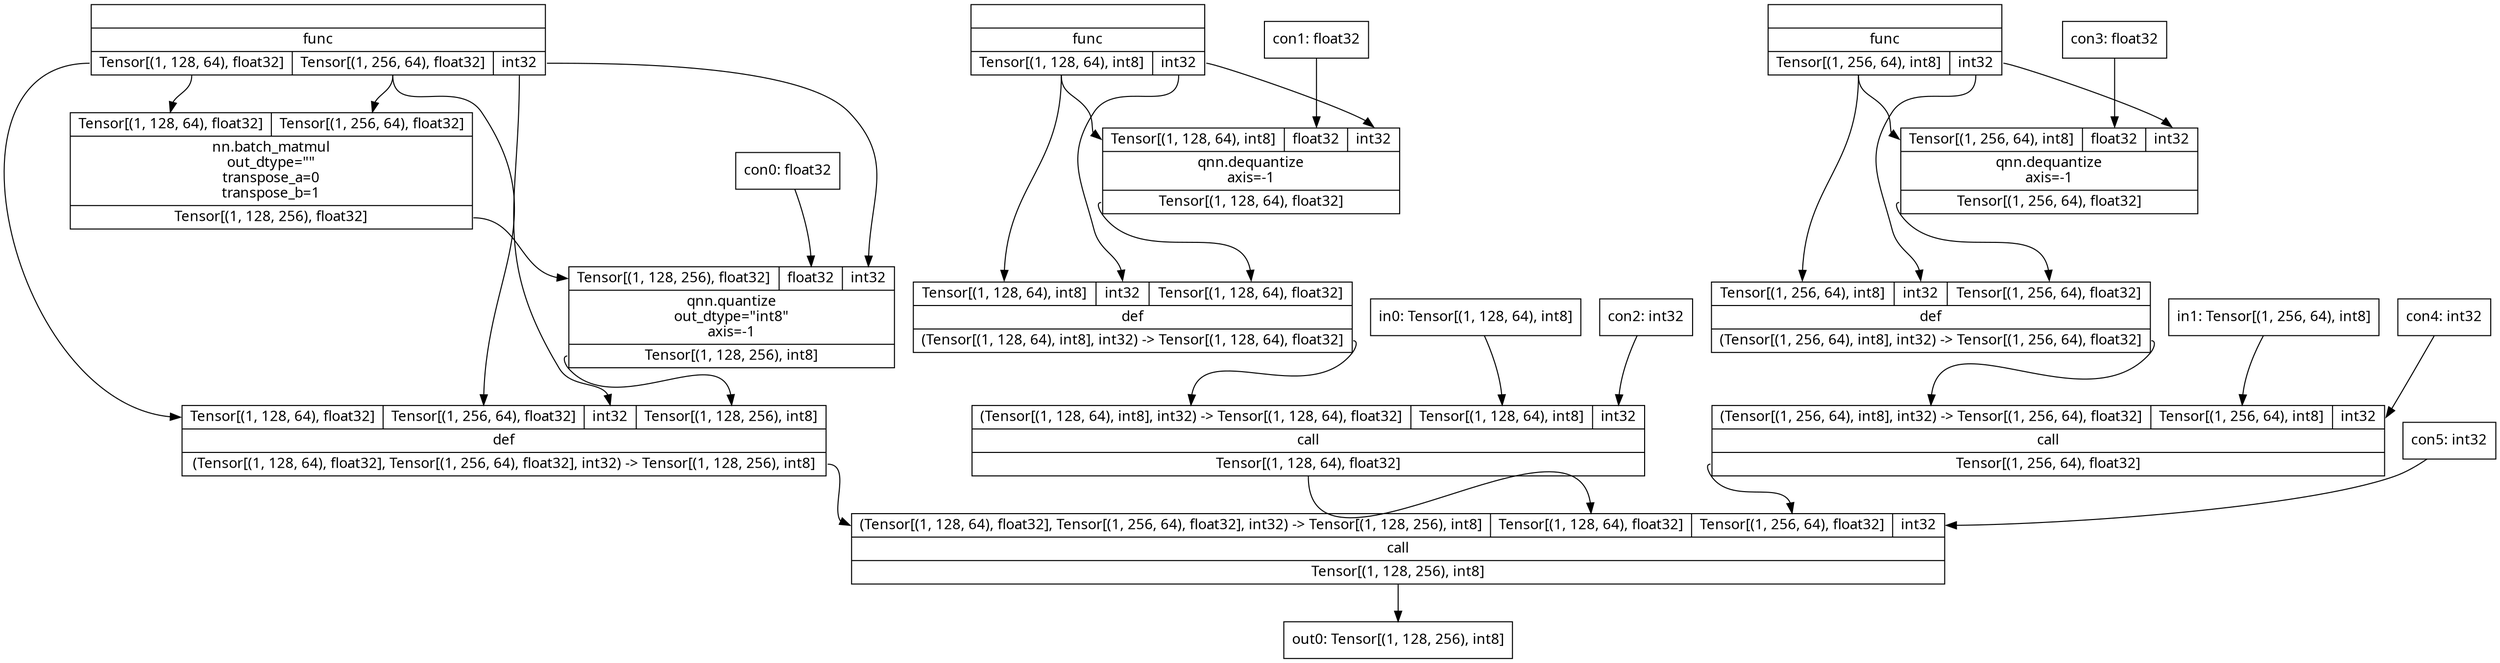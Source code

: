 digraph code {
	node [fontname="Linux Biolinum O" shape=record]
	opr0 [label="{{}|func\n|{<o0>Tensor[(1, 128, 64), float32]|<o1>Tensor[(1, 256, 64), float32]|<o2>int32}}"]
	opr1 [label="{{<i0>Tensor[(1, 128, 64), float32]|<i1>Tensor[(1, 256, 64), float32]}|nn.batch_matmul\nout_dtype=\"\"\ntranspose_a=0\ntranspose_b=1|{<o0>Tensor[(1, 128, 256), float32]}}"]
	opr0:o0 -> opr1:i0
	opr0:o1 -> opr1:i1
	con0 [label="con0: float32"]
	opr2 [label="{{<i0>Tensor[(1, 128, 256), float32]|<i1>float32|<i2>int32}|qnn.quantize\nout_dtype=\"int8\"\naxis=-1|{<o0>Tensor[(1, 128, 256), int8]}}"]
	opr1:o0 -> opr2:i0
	con0 -> opr2:i1
	opr0:o2 -> opr2:i2
	opr3 [label="{{<i0>Tensor[(1, 128, 64), float32]|<i1>Tensor[(1, 256, 64), float32]|<i2>int32|<i3>Tensor[(1, 128, 256), int8]}|def\n|{<o0>(Tensor[(1, 128, 64), float32], Tensor[(1, 256, 64), float32], int32) -\> Tensor[(1, 128, 256), int8]}}"]
	opr0:o0 -> opr3:i0
	opr0:o1 -> opr3:i1
	opr0:o2 -> opr3:i2
	opr2:o0 -> opr3:i3
	opr4 [label="{{}|func\n|{<o0>Tensor[(1, 128, 64), int8]|<o1>int32}}"]
	con1 [label="con1: float32"]
	opr5 [label="{{<i0>Tensor[(1, 128, 64), int8]|<i1>float32|<i2>int32}|qnn.dequantize\naxis=-1|{<o0>Tensor[(1, 128, 64), float32]}}"]
	opr4:o0 -> opr5:i0
	con1 -> opr5:i1
	opr4:o1 -> opr5:i2
	opr6 [label="{{<i0>Tensor[(1, 128, 64), int8]|<i1>int32|<i2>Tensor[(1, 128, 64), float32]}|def\n|{<o0>(Tensor[(1, 128, 64), int8], int32) -\> Tensor[(1, 128, 64), float32]}}"]
	opr4:o0 -> opr6:i0
	opr4:o1 -> opr6:i1
	opr5:o0 -> opr6:i2
	in0 [label="in0: Tensor[(1, 128, 64), int8]"]
	con2 [label="con2: int32"]
	opr7 [label="{{<i0>(Tensor[(1, 128, 64), int8], int32) -\> Tensor[(1, 128, 64), float32]|<i1>Tensor[(1, 128, 64), int8]|<i2>int32}|call\n|{<o0>Tensor[(1, 128, 64), float32]}}"]
	opr6:o0 -> opr7:i0
	in0 -> opr7:i1
	con2 -> opr7:i2
	opr8 [label="{{}|func\n|{<o0>Tensor[(1, 256, 64), int8]|<o1>int32}}"]
	con3 [label="con3: float32"]
	opr9 [label="{{<i0>Tensor[(1, 256, 64), int8]|<i1>float32|<i2>int32}|qnn.dequantize\naxis=-1|{<o0>Tensor[(1, 256, 64), float32]}}"]
	opr8:o0 -> opr9:i0
	con3 -> opr9:i1
	opr8:o1 -> opr9:i2
	opr10 [label="{{<i0>Tensor[(1, 256, 64), int8]|<i1>int32|<i2>Tensor[(1, 256, 64), float32]}|def\n|{<o0>(Tensor[(1, 256, 64), int8], int32) -\> Tensor[(1, 256, 64), float32]}}"]
	opr8:o0 -> opr10:i0
	opr8:o1 -> opr10:i1
	opr9:o0 -> opr10:i2
	in1 [label="in1: Tensor[(1, 256, 64), int8]"]
	con4 [label="con4: int32"]
	opr11 [label="{{<i0>(Tensor[(1, 256, 64), int8], int32) -\> Tensor[(1, 256, 64), float32]|<i1>Tensor[(1, 256, 64), int8]|<i2>int32}|call\n|{<o0>Tensor[(1, 256, 64), float32]}}"]
	opr10:o0 -> opr11:i0
	in1 -> opr11:i1
	con4 -> opr11:i2
	con5 [label="con5: int32"]
	opr12 [label="{{<i0>(Tensor[(1, 128, 64), float32], Tensor[(1, 256, 64), float32], int32) -\> Tensor[(1, 128, 256), int8]|<i1>Tensor[(1, 128, 64), float32]|<i2>Tensor[(1, 256, 64), float32]|<i3>int32}|call\n|{<o0>Tensor[(1, 128, 256), int8]}}"]
	opr3:o0 -> opr12:i0
	opr7:o0 -> opr12:i1
	opr11:o0 -> opr12:i2
	con5 -> opr12:i3
	out0 [label="out0: Tensor[(1, 128, 256), int8]"]
	opr12:o0 -> out0
}
